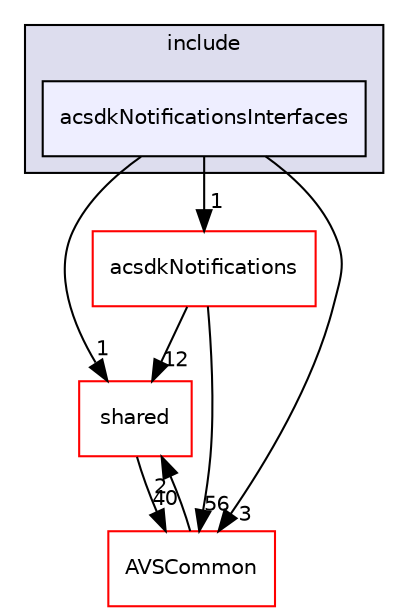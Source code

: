 digraph "/workplace/avs-device-sdk/capabilities/Notifications/acsdkNotificationsInterfaces/include/acsdkNotificationsInterfaces" {
  compound=true
  node [ fontsize="10", fontname="Helvetica"];
  edge [ labelfontsize="10", labelfontname="Helvetica"];
  subgraph clusterdir_f60dd2b7d7cb2452d3a6784289949d48 {
    graph [ bgcolor="#ddddee", pencolor="black", label="include" fontname="Helvetica", fontsize="10", URL="dir_f60dd2b7d7cb2452d3a6784289949d48.html"]
  dir_e27db32a7efc9fad35fedaaf3651dced [shape=box, label="acsdkNotificationsInterfaces", style="filled", fillcolor="#eeeeff", pencolor="black", URL="dir_e27db32a7efc9fad35fedaaf3651dced.html"];
  }
  dir_9982052f7ce695d12571567315b2fafa [shape=box label="shared" fillcolor="white" style="filled" color="red" URL="dir_9982052f7ce695d12571567315b2fafa.html"];
  dir_c561697a2a7f13e0483afc1a192409a3 [shape=box label="acsdkNotifications" fillcolor="white" style="filled" color="red" URL="dir_c561697a2a7f13e0483afc1a192409a3.html"];
  dir_13e65effb2bde530b17b3d5eefcd0266 [shape=box label="AVSCommon" fillcolor="white" style="filled" color="red" URL="dir_13e65effb2bde530b17b3d5eefcd0266.html"];
  dir_9982052f7ce695d12571567315b2fafa->dir_13e65effb2bde530b17b3d5eefcd0266 [headlabel="40", labeldistance=1.5 headhref="dir_000116_000017.html"];
  dir_e27db32a7efc9fad35fedaaf3651dced->dir_9982052f7ce695d12571567315b2fafa [headlabel="1", labeldistance=1.5 headhref="dir_000413_000116.html"];
  dir_e27db32a7efc9fad35fedaaf3651dced->dir_c561697a2a7f13e0483afc1a192409a3 [headlabel="1", labeldistance=1.5 headhref="dir_000413_000165.html"];
  dir_e27db32a7efc9fad35fedaaf3651dced->dir_13e65effb2bde530b17b3d5eefcd0266 [headlabel="3", labeldistance=1.5 headhref="dir_000413_000017.html"];
  dir_c561697a2a7f13e0483afc1a192409a3->dir_9982052f7ce695d12571567315b2fafa [headlabel="12", labeldistance=1.5 headhref="dir_000165_000116.html"];
  dir_c561697a2a7f13e0483afc1a192409a3->dir_13e65effb2bde530b17b3d5eefcd0266 [headlabel="56", labeldistance=1.5 headhref="dir_000165_000017.html"];
  dir_13e65effb2bde530b17b3d5eefcd0266->dir_9982052f7ce695d12571567315b2fafa [headlabel="2", labeldistance=1.5 headhref="dir_000017_000116.html"];
}
